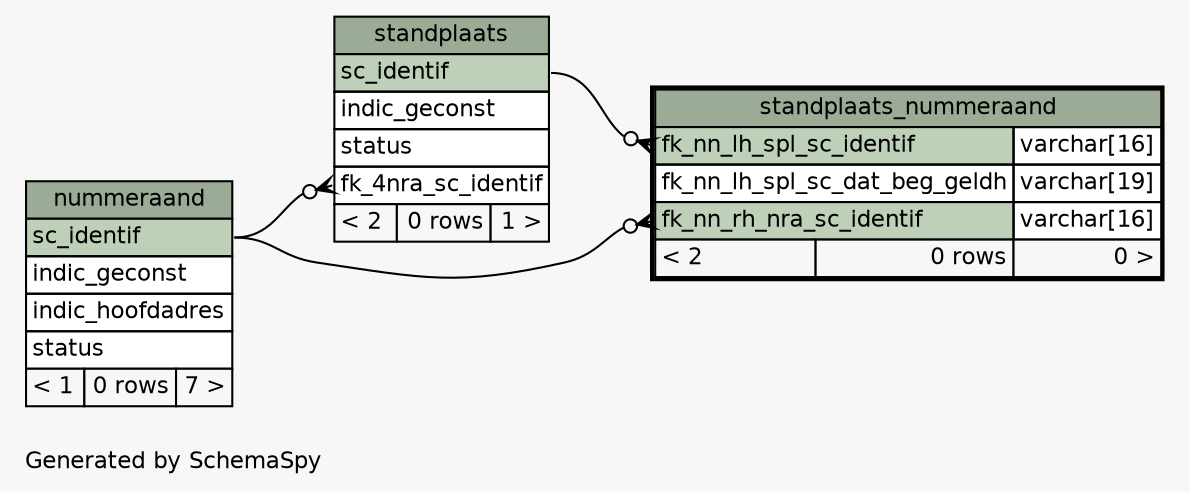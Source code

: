 // dot 2.40.1 on Linux 4.18.0-10-generic
// SchemaSpy rev Unknown
digraph "oneDegreeRelationshipsDiagram" {
  graph [
    rankdir="RL"
    bgcolor="#f7f7f7"
    label="\nGenerated by SchemaSpy"
    labeljust="l"
    nodesep="0.18"
    ranksep="0.46"
    fontname="Helvetica"
    fontsize="11"
  ];
  node [
    fontname="Helvetica"
    fontsize="11"
    shape="plaintext"
  ];
  edge [
    arrowsize="0.8"
  ];
  "standplaats":"fk_4nra_sc_identif":w -> "nummeraand":"sc_identif":e [arrowhead=none dir=back arrowtail=crowodot];
  "standplaats_nummeraand":"fk_nn_lh_spl_sc_identif":w -> "standplaats":"sc_identif":e [arrowhead=none dir=back arrowtail=crowodot];
  "standplaats_nummeraand":"fk_nn_rh_nra_sc_identif":w -> "nummeraand":"sc_identif":e [arrowhead=none dir=back arrowtail=crowodot];
  "nummeraand" [
    label=<
    <TABLE BORDER="0" CELLBORDER="1" CELLSPACING="0" BGCOLOR="#ffffff">
      <TR><TD COLSPAN="3" BGCOLOR="#9bab96" ALIGN="CENTER">nummeraand</TD></TR>
      <TR><TD PORT="sc_identif" COLSPAN="3" BGCOLOR="#bed1b8" ALIGN="LEFT">sc_identif</TD></TR>
      <TR><TD PORT="indic_geconst" COLSPAN="3" ALIGN="LEFT">indic_geconst</TD></TR>
      <TR><TD PORT="indic_hoofdadres" COLSPAN="3" ALIGN="LEFT">indic_hoofdadres</TD></TR>
      <TR><TD PORT="status" COLSPAN="3" ALIGN="LEFT">status</TD></TR>
      <TR><TD ALIGN="LEFT" BGCOLOR="#f7f7f7">&lt; 1</TD><TD ALIGN="RIGHT" BGCOLOR="#f7f7f7">0 rows</TD><TD ALIGN="RIGHT" BGCOLOR="#f7f7f7">7 &gt;</TD></TR>
    </TABLE>>
    URL="nummeraand.html"
    tooltip="nummeraand"
  ];
  "standplaats" [
    label=<
    <TABLE BORDER="0" CELLBORDER="1" CELLSPACING="0" BGCOLOR="#ffffff">
      <TR><TD COLSPAN="3" BGCOLOR="#9bab96" ALIGN="CENTER">standplaats</TD></TR>
      <TR><TD PORT="sc_identif" COLSPAN="3" BGCOLOR="#bed1b8" ALIGN="LEFT">sc_identif</TD></TR>
      <TR><TD PORT="indic_geconst" COLSPAN="3" ALIGN="LEFT">indic_geconst</TD></TR>
      <TR><TD PORT="status" COLSPAN="3" ALIGN="LEFT">status</TD></TR>
      <TR><TD PORT="fk_4nra_sc_identif" COLSPAN="3" ALIGN="LEFT">fk_4nra_sc_identif</TD></TR>
      <TR><TD ALIGN="LEFT" BGCOLOR="#f7f7f7">&lt; 2</TD><TD ALIGN="RIGHT" BGCOLOR="#f7f7f7">0 rows</TD><TD ALIGN="RIGHT" BGCOLOR="#f7f7f7">1 &gt;</TD></TR>
    </TABLE>>
    URL="standplaats.html"
    tooltip="standplaats"
  ];
  "standplaats_nummeraand" [
    label=<
    <TABLE BORDER="2" CELLBORDER="1" CELLSPACING="0" BGCOLOR="#ffffff">
      <TR><TD COLSPAN="3" BGCOLOR="#9bab96" ALIGN="CENTER">standplaats_nummeraand</TD></TR>
      <TR><TD PORT="fk_nn_lh_spl_sc_identif" COLSPAN="2" BGCOLOR="#bed1b8" ALIGN="LEFT">fk_nn_lh_spl_sc_identif</TD><TD PORT="fk_nn_lh_spl_sc_identif.type" ALIGN="LEFT">varchar[16]</TD></TR>
      <TR><TD PORT="fk_nn_lh_spl_sc_dat_beg_geldh" COLSPAN="2" ALIGN="LEFT">fk_nn_lh_spl_sc_dat_beg_geldh</TD><TD PORT="fk_nn_lh_spl_sc_dat_beg_geldh.type" ALIGN="LEFT">varchar[19]</TD></TR>
      <TR><TD PORT="fk_nn_rh_nra_sc_identif" COLSPAN="2" BGCOLOR="#bed1b8" ALIGN="LEFT">fk_nn_rh_nra_sc_identif</TD><TD PORT="fk_nn_rh_nra_sc_identif.type" ALIGN="LEFT">varchar[16]</TD></TR>
      <TR><TD ALIGN="LEFT" BGCOLOR="#f7f7f7">&lt; 2</TD><TD ALIGN="RIGHT" BGCOLOR="#f7f7f7">0 rows</TD><TD ALIGN="RIGHT" BGCOLOR="#f7f7f7">0 &gt;</TD></TR>
    </TABLE>>
    URL="standplaats_nummeraand.html"
    tooltip="standplaats_nummeraand"
  ];
}
